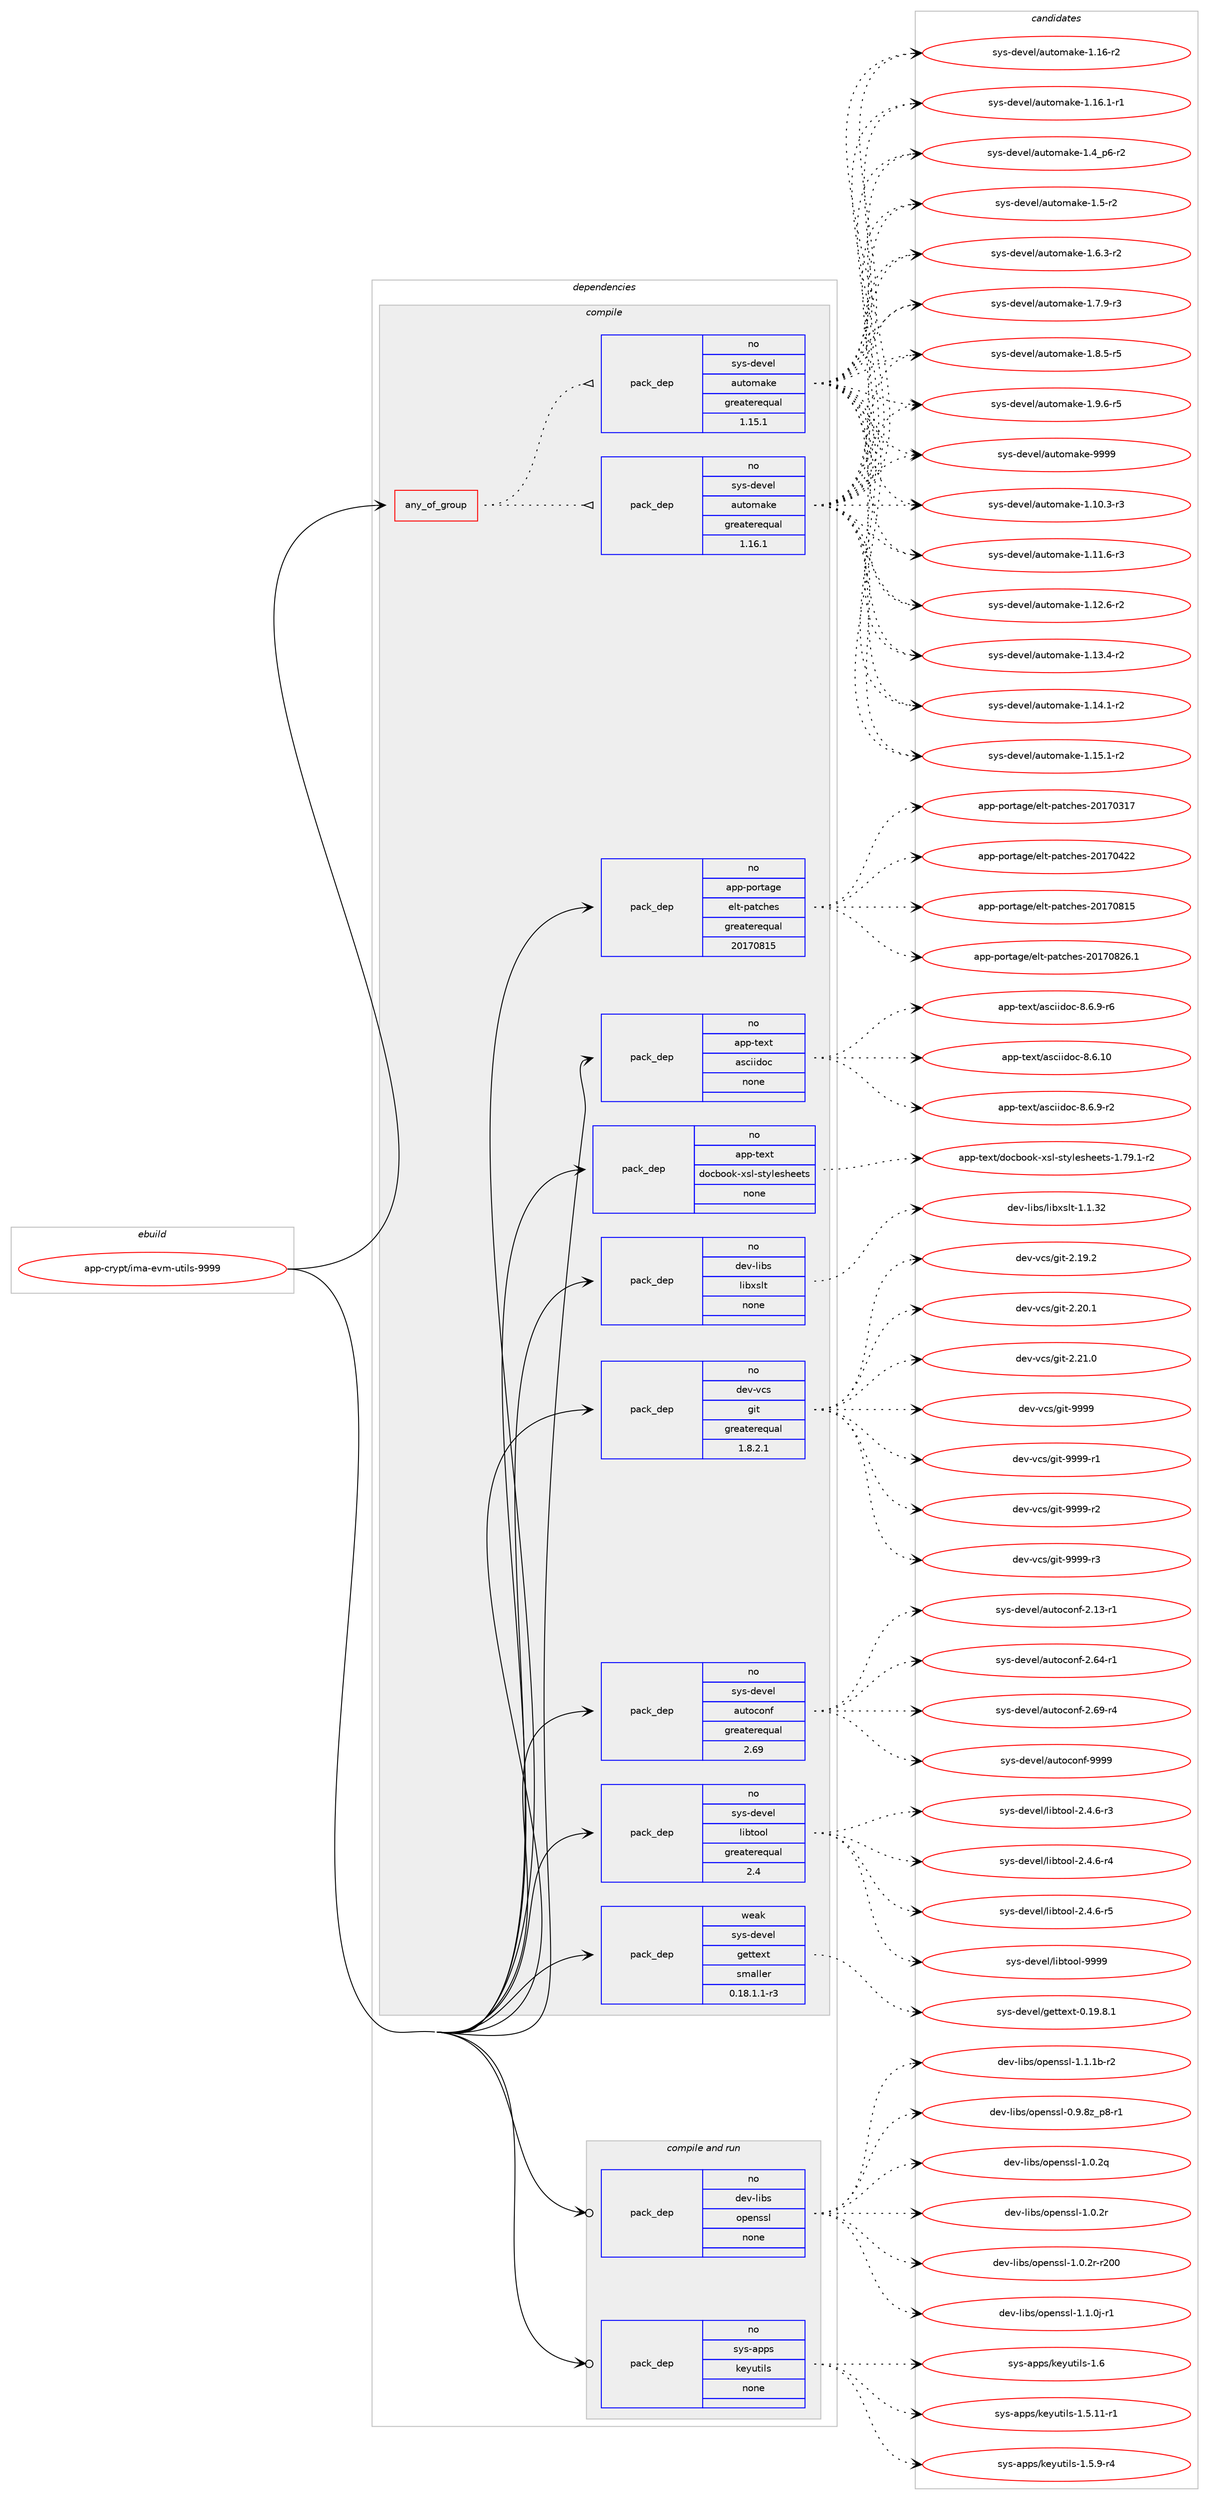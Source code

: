digraph prolog {

# *************
# Graph options
# *************

newrank=true;
concentrate=true;
compound=true;
graph [rankdir=LR,fontname=Helvetica,fontsize=10,ranksep=1.5];#, ranksep=2.5, nodesep=0.2];
edge  [arrowhead=vee];
node  [fontname=Helvetica,fontsize=10];

# **********
# The ebuild
# **********

subgraph cluster_leftcol {
color=gray;
rank=same;
label=<<i>ebuild</i>>;
id [label="app-crypt/ima-evm-utils-9999", color=red, width=4, href="../app-crypt/ima-evm-utils-9999.svg"];
}

# ****************
# The dependencies
# ****************

subgraph cluster_midcol {
color=gray;
label=<<i>dependencies</i>>;
subgraph cluster_compile {
fillcolor="#eeeeee";
style=filled;
label=<<i>compile</i>>;
subgraph any19296 {
dependency1275907 [label=<<TABLE BORDER="0" CELLBORDER="1" CELLSPACING="0" CELLPADDING="4"><TR><TD CELLPADDING="10">any_of_group</TD></TR></TABLE>>, shape=none, color=red];subgraph pack908344 {
dependency1275908 [label=<<TABLE BORDER="0" CELLBORDER="1" CELLSPACING="0" CELLPADDING="4" WIDTH="220"><TR><TD ROWSPAN="6" CELLPADDING="30">pack_dep</TD></TR><TR><TD WIDTH="110">no</TD></TR><TR><TD>sys-devel</TD></TR><TR><TD>automake</TD></TR><TR><TD>greaterequal</TD></TR><TR><TD>1.16.1</TD></TR></TABLE>>, shape=none, color=blue];
}
dependency1275907:e -> dependency1275908:w [weight=20,style="dotted",arrowhead="oinv"];
subgraph pack908345 {
dependency1275909 [label=<<TABLE BORDER="0" CELLBORDER="1" CELLSPACING="0" CELLPADDING="4" WIDTH="220"><TR><TD ROWSPAN="6" CELLPADDING="30">pack_dep</TD></TR><TR><TD WIDTH="110">no</TD></TR><TR><TD>sys-devel</TD></TR><TR><TD>automake</TD></TR><TR><TD>greaterequal</TD></TR><TR><TD>1.15.1</TD></TR></TABLE>>, shape=none, color=blue];
}
dependency1275907:e -> dependency1275909:w [weight=20,style="dotted",arrowhead="oinv"];
}
id:e -> dependency1275907:w [weight=20,style="solid",arrowhead="vee"];
subgraph pack908346 {
dependency1275910 [label=<<TABLE BORDER="0" CELLBORDER="1" CELLSPACING="0" CELLPADDING="4" WIDTH="220"><TR><TD ROWSPAN="6" CELLPADDING="30">pack_dep</TD></TR><TR><TD WIDTH="110">no</TD></TR><TR><TD>app-portage</TD></TR><TR><TD>elt-patches</TD></TR><TR><TD>greaterequal</TD></TR><TR><TD>20170815</TD></TR></TABLE>>, shape=none, color=blue];
}
id:e -> dependency1275910:w [weight=20,style="solid",arrowhead="vee"];
subgraph pack908347 {
dependency1275911 [label=<<TABLE BORDER="0" CELLBORDER="1" CELLSPACING="0" CELLPADDING="4" WIDTH="220"><TR><TD ROWSPAN="6" CELLPADDING="30">pack_dep</TD></TR><TR><TD WIDTH="110">no</TD></TR><TR><TD>app-text</TD></TR><TR><TD>asciidoc</TD></TR><TR><TD>none</TD></TR><TR><TD></TD></TR></TABLE>>, shape=none, color=blue];
}
id:e -> dependency1275911:w [weight=20,style="solid",arrowhead="vee"];
subgraph pack908348 {
dependency1275912 [label=<<TABLE BORDER="0" CELLBORDER="1" CELLSPACING="0" CELLPADDING="4" WIDTH="220"><TR><TD ROWSPAN="6" CELLPADDING="30">pack_dep</TD></TR><TR><TD WIDTH="110">no</TD></TR><TR><TD>app-text</TD></TR><TR><TD>docbook-xsl-stylesheets</TD></TR><TR><TD>none</TD></TR><TR><TD></TD></TR></TABLE>>, shape=none, color=blue];
}
id:e -> dependency1275912:w [weight=20,style="solid",arrowhead="vee"];
subgraph pack908349 {
dependency1275913 [label=<<TABLE BORDER="0" CELLBORDER="1" CELLSPACING="0" CELLPADDING="4" WIDTH="220"><TR><TD ROWSPAN="6" CELLPADDING="30">pack_dep</TD></TR><TR><TD WIDTH="110">no</TD></TR><TR><TD>dev-libs</TD></TR><TR><TD>libxslt</TD></TR><TR><TD>none</TD></TR><TR><TD></TD></TR></TABLE>>, shape=none, color=blue];
}
id:e -> dependency1275913:w [weight=20,style="solid",arrowhead="vee"];
subgraph pack908350 {
dependency1275914 [label=<<TABLE BORDER="0" CELLBORDER="1" CELLSPACING="0" CELLPADDING="4" WIDTH="220"><TR><TD ROWSPAN="6" CELLPADDING="30">pack_dep</TD></TR><TR><TD WIDTH="110">no</TD></TR><TR><TD>dev-vcs</TD></TR><TR><TD>git</TD></TR><TR><TD>greaterequal</TD></TR><TR><TD>1.8.2.1</TD></TR></TABLE>>, shape=none, color=blue];
}
id:e -> dependency1275914:w [weight=20,style="solid",arrowhead="vee"];
subgraph pack908351 {
dependency1275915 [label=<<TABLE BORDER="0" CELLBORDER="1" CELLSPACING="0" CELLPADDING="4" WIDTH="220"><TR><TD ROWSPAN="6" CELLPADDING="30">pack_dep</TD></TR><TR><TD WIDTH="110">no</TD></TR><TR><TD>sys-devel</TD></TR><TR><TD>autoconf</TD></TR><TR><TD>greaterequal</TD></TR><TR><TD>2.69</TD></TR></TABLE>>, shape=none, color=blue];
}
id:e -> dependency1275915:w [weight=20,style="solid",arrowhead="vee"];
subgraph pack908352 {
dependency1275916 [label=<<TABLE BORDER="0" CELLBORDER="1" CELLSPACING="0" CELLPADDING="4" WIDTH="220"><TR><TD ROWSPAN="6" CELLPADDING="30">pack_dep</TD></TR><TR><TD WIDTH="110">no</TD></TR><TR><TD>sys-devel</TD></TR><TR><TD>libtool</TD></TR><TR><TD>greaterequal</TD></TR><TR><TD>2.4</TD></TR></TABLE>>, shape=none, color=blue];
}
id:e -> dependency1275916:w [weight=20,style="solid",arrowhead="vee"];
subgraph pack908353 {
dependency1275917 [label=<<TABLE BORDER="0" CELLBORDER="1" CELLSPACING="0" CELLPADDING="4" WIDTH="220"><TR><TD ROWSPAN="6" CELLPADDING="30">pack_dep</TD></TR><TR><TD WIDTH="110">weak</TD></TR><TR><TD>sys-devel</TD></TR><TR><TD>gettext</TD></TR><TR><TD>smaller</TD></TR><TR><TD>0.18.1.1-r3</TD></TR></TABLE>>, shape=none, color=blue];
}
id:e -> dependency1275917:w [weight=20,style="solid",arrowhead="vee"];
}
subgraph cluster_compileandrun {
fillcolor="#eeeeee";
style=filled;
label=<<i>compile and run</i>>;
subgraph pack908354 {
dependency1275918 [label=<<TABLE BORDER="0" CELLBORDER="1" CELLSPACING="0" CELLPADDING="4" WIDTH="220"><TR><TD ROWSPAN="6" CELLPADDING="30">pack_dep</TD></TR><TR><TD WIDTH="110">no</TD></TR><TR><TD>dev-libs</TD></TR><TR><TD>openssl</TD></TR><TR><TD>none</TD></TR><TR><TD></TD></TR></TABLE>>, shape=none, color=blue];
}
id:e -> dependency1275918:w [weight=20,style="solid",arrowhead="odotvee"];
subgraph pack908355 {
dependency1275919 [label=<<TABLE BORDER="0" CELLBORDER="1" CELLSPACING="0" CELLPADDING="4" WIDTH="220"><TR><TD ROWSPAN="6" CELLPADDING="30">pack_dep</TD></TR><TR><TD WIDTH="110">no</TD></TR><TR><TD>sys-apps</TD></TR><TR><TD>keyutils</TD></TR><TR><TD>none</TD></TR><TR><TD></TD></TR></TABLE>>, shape=none, color=blue];
}
id:e -> dependency1275919:w [weight=20,style="solid",arrowhead="odotvee"];
}
subgraph cluster_run {
fillcolor="#eeeeee";
style=filled;
label=<<i>run</i>>;
}
}

# **************
# The candidates
# **************

subgraph cluster_choices {
rank=same;
color=gray;
label=<<i>candidates</i>>;

subgraph choice908344 {
color=black;
nodesep=1;
choice11512111545100101118101108479711711611110997107101454946494846514511451 [label="sys-devel/automake-1.10.3-r3", color=red, width=4,href="../sys-devel/automake-1.10.3-r3.svg"];
choice11512111545100101118101108479711711611110997107101454946494946544511451 [label="sys-devel/automake-1.11.6-r3", color=red, width=4,href="../sys-devel/automake-1.11.6-r3.svg"];
choice11512111545100101118101108479711711611110997107101454946495046544511450 [label="sys-devel/automake-1.12.6-r2", color=red, width=4,href="../sys-devel/automake-1.12.6-r2.svg"];
choice11512111545100101118101108479711711611110997107101454946495146524511450 [label="sys-devel/automake-1.13.4-r2", color=red, width=4,href="../sys-devel/automake-1.13.4-r2.svg"];
choice11512111545100101118101108479711711611110997107101454946495246494511450 [label="sys-devel/automake-1.14.1-r2", color=red, width=4,href="../sys-devel/automake-1.14.1-r2.svg"];
choice11512111545100101118101108479711711611110997107101454946495346494511450 [label="sys-devel/automake-1.15.1-r2", color=red, width=4,href="../sys-devel/automake-1.15.1-r2.svg"];
choice1151211154510010111810110847971171161111099710710145494649544511450 [label="sys-devel/automake-1.16-r2", color=red, width=4,href="../sys-devel/automake-1.16-r2.svg"];
choice11512111545100101118101108479711711611110997107101454946495446494511449 [label="sys-devel/automake-1.16.1-r1", color=red, width=4,href="../sys-devel/automake-1.16.1-r1.svg"];
choice115121115451001011181011084797117116111109971071014549465295112544511450 [label="sys-devel/automake-1.4_p6-r2", color=red, width=4,href="../sys-devel/automake-1.4_p6-r2.svg"];
choice11512111545100101118101108479711711611110997107101454946534511450 [label="sys-devel/automake-1.5-r2", color=red, width=4,href="../sys-devel/automake-1.5-r2.svg"];
choice115121115451001011181011084797117116111109971071014549465446514511450 [label="sys-devel/automake-1.6.3-r2", color=red, width=4,href="../sys-devel/automake-1.6.3-r2.svg"];
choice115121115451001011181011084797117116111109971071014549465546574511451 [label="sys-devel/automake-1.7.9-r3", color=red, width=4,href="../sys-devel/automake-1.7.9-r3.svg"];
choice115121115451001011181011084797117116111109971071014549465646534511453 [label="sys-devel/automake-1.8.5-r5", color=red, width=4,href="../sys-devel/automake-1.8.5-r5.svg"];
choice115121115451001011181011084797117116111109971071014549465746544511453 [label="sys-devel/automake-1.9.6-r5", color=red, width=4,href="../sys-devel/automake-1.9.6-r5.svg"];
choice115121115451001011181011084797117116111109971071014557575757 [label="sys-devel/automake-9999", color=red, width=4,href="../sys-devel/automake-9999.svg"];
dependency1275908:e -> choice11512111545100101118101108479711711611110997107101454946494846514511451:w [style=dotted,weight="100"];
dependency1275908:e -> choice11512111545100101118101108479711711611110997107101454946494946544511451:w [style=dotted,weight="100"];
dependency1275908:e -> choice11512111545100101118101108479711711611110997107101454946495046544511450:w [style=dotted,weight="100"];
dependency1275908:e -> choice11512111545100101118101108479711711611110997107101454946495146524511450:w [style=dotted,weight="100"];
dependency1275908:e -> choice11512111545100101118101108479711711611110997107101454946495246494511450:w [style=dotted,weight="100"];
dependency1275908:e -> choice11512111545100101118101108479711711611110997107101454946495346494511450:w [style=dotted,weight="100"];
dependency1275908:e -> choice1151211154510010111810110847971171161111099710710145494649544511450:w [style=dotted,weight="100"];
dependency1275908:e -> choice11512111545100101118101108479711711611110997107101454946495446494511449:w [style=dotted,weight="100"];
dependency1275908:e -> choice115121115451001011181011084797117116111109971071014549465295112544511450:w [style=dotted,weight="100"];
dependency1275908:e -> choice11512111545100101118101108479711711611110997107101454946534511450:w [style=dotted,weight="100"];
dependency1275908:e -> choice115121115451001011181011084797117116111109971071014549465446514511450:w [style=dotted,weight="100"];
dependency1275908:e -> choice115121115451001011181011084797117116111109971071014549465546574511451:w [style=dotted,weight="100"];
dependency1275908:e -> choice115121115451001011181011084797117116111109971071014549465646534511453:w [style=dotted,weight="100"];
dependency1275908:e -> choice115121115451001011181011084797117116111109971071014549465746544511453:w [style=dotted,weight="100"];
dependency1275908:e -> choice115121115451001011181011084797117116111109971071014557575757:w [style=dotted,weight="100"];
}
subgraph choice908345 {
color=black;
nodesep=1;
choice11512111545100101118101108479711711611110997107101454946494846514511451 [label="sys-devel/automake-1.10.3-r3", color=red, width=4,href="../sys-devel/automake-1.10.3-r3.svg"];
choice11512111545100101118101108479711711611110997107101454946494946544511451 [label="sys-devel/automake-1.11.6-r3", color=red, width=4,href="../sys-devel/automake-1.11.6-r3.svg"];
choice11512111545100101118101108479711711611110997107101454946495046544511450 [label="sys-devel/automake-1.12.6-r2", color=red, width=4,href="../sys-devel/automake-1.12.6-r2.svg"];
choice11512111545100101118101108479711711611110997107101454946495146524511450 [label="sys-devel/automake-1.13.4-r2", color=red, width=4,href="../sys-devel/automake-1.13.4-r2.svg"];
choice11512111545100101118101108479711711611110997107101454946495246494511450 [label="sys-devel/automake-1.14.1-r2", color=red, width=4,href="../sys-devel/automake-1.14.1-r2.svg"];
choice11512111545100101118101108479711711611110997107101454946495346494511450 [label="sys-devel/automake-1.15.1-r2", color=red, width=4,href="../sys-devel/automake-1.15.1-r2.svg"];
choice1151211154510010111810110847971171161111099710710145494649544511450 [label="sys-devel/automake-1.16-r2", color=red, width=4,href="../sys-devel/automake-1.16-r2.svg"];
choice11512111545100101118101108479711711611110997107101454946495446494511449 [label="sys-devel/automake-1.16.1-r1", color=red, width=4,href="../sys-devel/automake-1.16.1-r1.svg"];
choice115121115451001011181011084797117116111109971071014549465295112544511450 [label="sys-devel/automake-1.4_p6-r2", color=red, width=4,href="../sys-devel/automake-1.4_p6-r2.svg"];
choice11512111545100101118101108479711711611110997107101454946534511450 [label="sys-devel/automake-1.5-r2", color=red, width=4,href="../sys-devel/automake-1.5-r2.svg"];
choice115121115451001011181011084797117116111109971071014549465446514511450 [label="sys-devel/automake-1.6.3-r2", color=red, width=4,href="../sys-devel/automake-1.6.3-r2.svg"];
choice115121115451001011181011084797117116111109971071014549465546574511451 [label="sys-devel/automake-1.7.9-r3", color=red, width=4,href="../sys-devel/automake-1.7.9-r3.svg"];
choice115121115451001011181011084797117116111109971071014549465646534511453 [label="sys-devel/automake-1.8.5-r5", color=red, width=4,href="../sys-devel/automake-1.8.5-r5.svg"];
choice115121115451001011181011084797117116111109971071014549465746544511453 [label="sys-devel/automake-1.9.6-r5", color=red, width=4,href="../sys-devel/automake-1.9.6-r5.svg"];
choice115121115451001011181011084797117116111109971071014557575757 [label="sys-devel/automake-9999", color=red, width=4,href="../sys-devel/automake-9999.svg"];
dependency1275909:e -> choice11512111545100101118101108479711711611110997107101454946494846514511451:w [style=dotted,weight="100"];
dependency1275909:e -> choice11512111545100101118101108479711711611110997107101454946494946544511451:w [style=dotted,weight="100"];
dependency1275909:e -> choice11512111545100101118101108479711711611110997107101454946495046544511450:w [style=dotted,weight="100"];
dependency1275909:e -> choice11512111545100101118101108479711711611110997107101454946495146524511450:w [style=dotted,weight="100"];
dependency1275909:e -> choice11512111545100101118101108479711711611110997107101454946495246494511450:w [style=dotted,weight="100"];
dependency1275909:e -> choice11512111545100101118101108479711711611110997107101454946495346494511450:w [style=dotted,weight="100"];
dependency1275909:e -> choice1151211154510010111810110847971171161111099710710145494649544511450:w [style=dotted,weight="100"];
dependency1275909:e -> choice11512111545100101118101108479711711611110997107101454946495446494511449:w [style=dotted,weight="100"];
dependency1275909:e -> choice115121115451001011181011084797117116111109971071014549465295112544511450:w [style=dotted,weight="100"];
dependency1275909:e -> choice11512111545100101118101108479711711611110997107101454946534511450:w [style=dotted,weight="100"];
dependency1275909:e -> choice115121115451001011181011084797117116111109971071014549465446514511450:w [style=dotted,weight="100"];
dependency1275909:e -> choice115121115451001011181011084797117116111109971071014549465546574511451:w [style=dotted,weight="100"];
dependency1275909:e -> choice115121115451001011181011084797117116111109971071014549465646534511453:w [style=dotted,weight="100"];
dependency1275909:e -> choice115121115451001011181011084797117116111109971071014549465746544511453:w [style=dotted,weight="100"];
dependency1275909:e -> choice115121115451001011181011084797117116111109971071014557575757:w [style=dotted,weight="100"];
}
subgraph choice908346 {
color=black;
nodesep=1;
choice97112112451121111141169710310147101108116451129711699104101115455048495548514955 [label="app-portage/elt-patches-20170317", color=red, width=4,href="../app-portage/elt-patches-20170317.svg"];
choice97112112451121111141169710310147101108116451129711699104101115455048495548525050 [label="app-portage/elt-patches-20170422", color=red, width=4,href="../app-portage/elt-patches-20170422.svg"];
choice97112112451121111141169710310147101108116451129711699104101115455048495548564953 [label="app-portage/elt-patches-20170815", color=red, width=4,href="../app-portage/elt-patches-20170815.svg"];
choice971121124511211111411697103101471011081164511297116991041011154550484955485650544649 [label="app-portage/elt-patches-20170826.1", color=red, width=4,href="../app-portage/elt-patches-20170826.1.svg"];
dependency1275910:e -> choice97112112451121111141169710310147101108116451129711699104101115455048495548514955:w [style=dotted,weight="100"];
dependency1275910:e -> choice97112112451121111141169710310147101108116451129711699104101115455048495548525050:w [style=dotted,weight="100"];
dependency1275910:e -> choice97112112451121111141169710310147101108116451129711699104101115455048495548564953:w [style=dotted,weight="100"];
dependency1275910:e -> choice971121124511211111411697103101471011081164511297116991041011154550484955485650544649:w [style=dotted,weight="100"];
}
subgraph choice908347 {
color=black;
nodesep=1;
choice97112112451161011201164797115991051051001119945564654464948 [label="app-text/asciidoc-8.6.10", color=red, width=4,href="../app-text/asciidoc-8.6.10.svg"];
choice9711211245116101120116479711599105105100111994556465446574511450 [label="app-text/asciidoc-8.6.9-r2", color=red, width=4,href="../app-text/asciidoc-8.6.9-r2.svg"];
choice9711211245116101120116479711599105105100111994556465446574511454 [label="app-text/asciidoc-8.6.9-r6", color=red, width=4,href="../app-text/asciidoc-8.6.9-r6.svg"];
dependency1275911:e -> choice97112112451161011201164797115991051051001119945564654464948:w [style=dotted,weight="100"];
dependency1275911:e -> choice9711211245116101120116479711599105105100111994556465446574511450:w [style=dotted,weight="100"];
dependency1275911:e -> choice9711211245116101120116479711599105105100111994556465446574511454:w [style=dotted,weight="100"];
}
subgraph choice908348 {
color=black;
nodesep=1;
choice97112112451161011201164710011199981111111074512011510845115116121108101115104101101116115454946555746494511450 [label="app-text/docbook-xsl-stylesheets-1.79.1-r2", color=red, width=4,href="../app-text/docbook-xsl-stylesheets-1.79.1-r2.svg"];
dependency1275912:e -> choice97112112451161011201164710011199981111111074512011510845115116121108101115104101101116115454946555746494511450:w [style=dotted,weight="100"];
}
subgraph choice908349 {
color=black;
nodesep=1;
choice1001011184510810598115471081059812011510811645494649465150 [label="dev-libs/libxslt-1.1.32", color=red, width=4,href="../dev-libs/libxslt-1.1.32.svg"];
dependency1275913:e -> choice1001011184510810598115471081059812011510811645494649465150:w [style=dotted,weight="100"];
}
subgraph choice908350 {
color=black;
nodesep=1;
choice10010111845118991154710310511645504649574650 [label="dev-vcs/git-2.19.2", color=red, width=4,href="../dev-vcs/git-2.19.2.svg"];
choice10010111845118991154710310511645504650484649 [label="dev-vcs/git-2.20.1", color=red, width=4,href="../dev-vcs/git-2.20.1.svg"];
choice10010111845118991154710310511645504650494648 [label="dev-vcs/git-2.21.0", color=red, width=4,href="../dev-vcs/git-2.21.0.svg"];
choice1001011184511899115471031051164557575757 [label="dev-vcs/git-9999", color=red, width=4,href="../dev-vcs/git-9999.svg"];
choice10010111845118991154710310511645575757574511449 [label="dev-vcs/git-9999-r1", color=red, width=4,href="../dev-vcs/git-9999-r1.svg"];
choice10010111845118991154710310511645575757574511450 [label="dev-vcs/git-9999-r2", color=red, width=4,href="../dev-vcs/git-9999-r2.svg"];
choice10010111845118991154710310511645575757574511451 [label="dev-vcs/git-9999-r3", color=red, width=4,href="../dev-vcs/git-9999-r3.svg"];
dependency1275914:e -> choice10010111845118991154710310511645504649574650:w [style=dotted,weight="100"];
dependency1275914:e -> choice10010111845118991154710310511645504650484649:w [style=dotted,weight="100"];
dependency1275914:e -> choice10010111845118991154710310511645504650494648:w [style=dotted,weight="100"];
dependency1275914:e -> choice1001011184511899115471031051164557575757:w [style=dotted,weight="100"];
dependency1275914:e -> choice10010111845118991154710310511645575757574511449:w [style=dotted,weight="100"];
dependency1275914:e -> choice10010111845118991154710310511645575757574511450:w [style=dotted,weight="100"];
dependency1275914:e -> choice10010111845118991154710310511645575757574511451:w [style=dotted,weight="100"];
}
subgraph choice908351 {
color=black;
nodesep=1;
choice1151211154510010111810110847971171161119911111010245504649514511449 [label="sys-devel/autoconf-2.13-r1", color=red, width=4,href="../sys-devel/autoconf-2.13-r1.svg"];
choice1151211154510010111810110847971171161119911111010245504654524511449 [label="sys-devel/autoconf-2.64-r1", color=red, width=4,href="../sys-devel/autoconf-2.64-r1.svg"];
choice1151211154510010111810110847971171161119911111010245504654574511452 [label="sys-devel/autoconf-2.69-r4", color=red, width=4,href="../sys-devel/autoconf-2.69-r4.svg"];
choice115121115451001011181011084797117116111991111101024557575757 [label="sys-devel/autoconf-9999", color=red, width=4,href="../sys-devel/autoconf-9999.svg"];
dependency1275915:e -> choice1151211154510010111810110847971171161119911111010245504649514511449:w [style=dotted,weight="100"];
dependency1275915:e -> choice1151211154510010111810110847971171161119911111010245504654524511449:w [style=dotted,weight="100"];
dependency1275915:e -> choice1151211154510010111810110847971171161119911111010245504654574511452:w [style=dotted,weight="100"];
dependency1275915:e -> choice115121115451001011181011084797117116111991111101024557575757:w [style=dotted,weight="100"];
}
subgraph choice908352 {
color=black;
nodesep=1;
choice1151211154510010111810110847108105981161111111084550465246544511451 [label="sys-devel/libtool-2.4.6-r3", color=red, width=4,href="../sys-devel/libtool-2.4.6-r3.svg"];
choice1151211154510010111810110847108105981161111111084550465246544511452 [label="sys-devel/libtool-2.4.6-r4", color=red, width=4,href="../sys-devel/libtool-2.4.6-r4.svg"];
choice1151211154510010111810110847108105981161111111084550465246544511453 [label="sys-devel/libtool-2.4.6-r5", color=red, width=4,href="../sys-devel/libtool-2.4.6-r5.svg"];
choice1151211154510010111810110847108105981161111111084557575757 [label="sys-devel/libtool-9999", color=red, width=4,href="../sys-devel/libtool-9999.svg"];
dependency1275916:e -> choice1151211154510010111810110847108105981161111111084550465246544511451:w [style=dotted,weight="100"];
dependency1275916:e -> choice1151211154510010111810110847108105981161111111084550465246544511452:w [style=dotted,weight="100"];
dependency1275916:e -> choice1151211154510010111810110847108105981161111111084550465246544511453:w [style=dotted,weight="100"];
dependency1275916:e -> choice1151211154510010111810110847108105981161111111084557575757:w [style=dotted,weight="100"];
}
subgraph choice908353 {
color=black;
nodesep=1;
choice1151211154510010111810110847103101116116101120116454846495746564649 [label="sys-devel/gettext-0.19.8.1", color=red, width=4,href="../sys-devel/gettext-0.19.8.1.svg"];
dependency1275917:e -> choice1151211154510010111810110847103101116116101120116454846495746564649:w [style=dotted,weight="100"];
}
subgraph choice908354 {
color=black;
nodesep=1;
choice10010111845108105981154711111210111011511510845484657465612295112564511449 [label="dev-libs/openssl-0.9.8z_p8-r1", color=red, width=4,href="../dev-libs/openssl-0.9.8z_p8-r1.svg"];
choice100101118451081059811547111112101110115115108454946484650113 [label="dev-libs/openssl-1.0.2q", color=red, width=4,href="../dev-libs/openssl-1.0.2q.svg"];
choice100101118451081059811547111112101110115115108454946484650114 [label="dev-libs/openssl-1.0.2r", color=red, width=4,href="../dev-libs/openssl-1.0.2r.svg"];
choice10010111845108105981154711111210111011511510845494648465011445114504848 [label="dev-libs/openssl-1.0.2r-r200", color=red, width=4,href="../dev-libs/openssl-1.0.2r-r200.svg"];
choice1001011184510810598115471111121011101151151084549464946481064511449 [label="dev-libs/openssl-1.1.0j-r1", color=red, width=4,href="../dev-libs/openssl-1.1.0j-r1.svg"];
choice100101118451081059811547111112101110115115108454946494649984511450 [label="dev-libs/openssl-1.1.1b-r2", color=red, width=4,href="../dev-libs/openssl-1.1.1b-r2.svg"];
dependency1275918:e -> choice10010111845108105981154711111210111011511510845484657465612295112564511449:w [style=dotted,weight="100"];
dependency1275918:e -> choice100101118451081059811547111112101110115115108454946484650113:w [style=dotted,weight="100"];
dependency1275918:e -> choice100101118451081059811547111112101110115115108454946484650114:w [style=dotted,weight="100"];
dependency1275918:e -> choice10010111845108105981154711111210111011511510845494648465011445114504848:w [style=dotted,weight="100"];
dependency1275918:e -> choice1001011184510810598115471111121011101151151084549464946481064511449:w [style=dotted,weight="100"];
dependency1275918:e -> choice100101118451081059811547111112101110115115108454946494649984511450:w [style=dotted,weight="100"];
}
subgraph choice908355 {
color=black;
nodesep=1;
choice115121115459711211211547107101121117116105108115454946534649494511449 [label="sys-apps/keyutils-1.5.11-r1", color=red, width=4,href="../sys-apps/keyutils-1.5.11-r1.svg"];
choice1151211154597112112115471071011211171161051081154549465346574511452 [label="sys-apps/keyutils-1.5.9-r4", color=red, width=4,href="../sys-apps/keyutils-1.5.9-r4.svg"];
choice11512111545971121121154710710112111711610510811545494654 [label="sys-apps/keyutils-1.6", color=red, width=4,href="../sys-apps/keyutils-1.6.svg"];
dependency1275919:e -> choice115121115459711211211547107101121117116105108115454946534649494511449:w [style=dotted,weight="100"];
dependency1275919:e -> choice1151211154597112112115471071011211171161051081154549465346574511452:w [style=dotted,weight="100"];
dependency1275919:e -> choice11512111545971121121154710710112111711610510811545494654:w [style=dotted,weight="100"];
}
}

}
